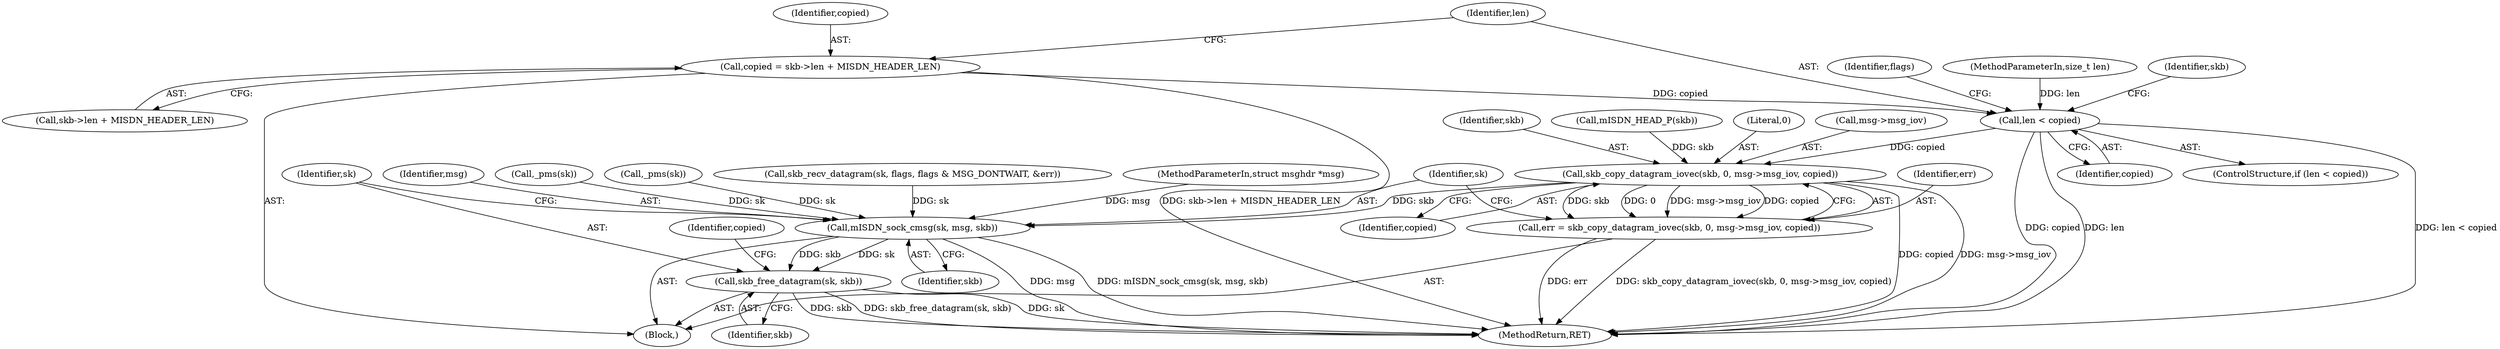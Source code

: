 digraph "0_linux_f3d3342602f8bcbf37d7c46641cb9bca7618eb1c_1@integer" {
"1000263" [label="(Call,copied = skb->len + MISDN_HEADER_LEN)"];
"1000271" [label="(Call,len < copied)"];
"1000303" [label="(Call,skb_copy_datagram_iovec(skb, 0, msg->msg_iov, copied))"];
"1000301" [label="(Call,err = skb_copy_datagram_iovec(skb, 0, msg->msg_iov, copied))"];
"1000310" [label="(Call,mISDN_sock_cmsg(sk, msg, skb))"];
"1000314" [label="(Call,skb_free_datagram(sk, skb))"];
"1000312" [label="(Identifier,msg)"];
"1000318" [label="(MethodReturn,RET)"];
"1000316" [label="(Identifier,skb)"];
"1000265" [label="(Call,skb->len + MISDN_HEADER_LEN)"];
"1000250" [label="(Call,_pms(sk))"];
"1000305" [label="(Literal,0)"];
"1000273" [label="(Identifier,copied)"];
"1000303" [label="(Call,skb_copy_datagram_iovec(skb, 0, msg->msg_iov, copied))"];
"1000277" [label="(Identifier,flags)"];
"1000306" [label="(Call,msg->msg_iov)"];
"1000317" [label="(Identifier,copied)"];
"1000302" [label="(Identifier,err)"];
"1000311" [label="(Identifier,sk)"];
"1000304" [label="(Identifier,skb)"];
"1000296" [label="(Identifier,skb)"];
"1000270" [label="(ControlStructure,if (len < copied))"];
"1000272" [label="(Identifier,len)"];
"1000264" [label="(Identifier,copied)"];
"1000313" [label="(Identifier,skb)"];
"1000310" [label="(Call,mISDN_sock_cmsg(sk, msg, skb))"];
"1000104" [label="(MethodParameterIn,size_t len)"];
"1000106" [label="(Block,)"];
"1000173" [label="(Call,_pms(sk))"];
"1000301" [label="(Call,err = skb_copy_datagram_iovec(skb, 0, msg->msg_iov, copied))"];
"1000263" [label="(Call,copied = skb->len + MISDN_HEADER_LEN)"];
"1000138" [label="(Call,skb_recv_datagram(sk, flags, flags & MSG_DONTWAIT, &err))"];
"1000298" [label="(Call,mISDN_HEAD_P(skb))"];
"1000271" [label="(Call,len < copied)"];
"1000315" [label="(Identifier,sk)"];
"1000314" [label="(Call,skb_free_datagram(sk, skb))"];
"1000103" [label="(MethodParameterIn,struct msghdr *msg)"];
"1000309" [label="(Identifier,copied)"];
"1000263" -> "1000106"  [label="AST: "];
"1000263" -> "1000265"  [label="CFG: "];
"1000264" -> "1000263"  [label="AST: "];
"1000265" -> "1000263"  [label="AST: "];
"1000272" -> "1000263"  [label="CFG: "];
"1000263" -> "1000318"  [label="DDG: skb->len + MISDN_HEADER_LEN"];
"1000263" -> "1000271"  [label="DDG: copied"];
"1000271" -> "1000270"  [label="AST: "];
"1000271" -> "1000273"  [label="CFG: "];
"1000272" -> "1000271"  [label="AST: "];
"1000273" -> "1000271"  [label="AST: "];
"1000277" -> "1000271"  [label="CFG: "];
"1000296" -> "1000271"  [label="CFG: "];
"1000271" -> "1000318"  [label="DDG: copied"];
"1000271" -> "1000318"  [label="DDG: len"];
"1000271" -> "1000318"  [label="DDG: len < copied"];
"1000104" -> "1000271"  [label="DDG: len"];
"1000271" -> "1000303"  [label="DDG: copied"];
"1000303" -> "1000301"  [label="AST: "];
"1000303" -> "1000309"  [label="CFG: "];
"1000304" -> "1000303"  [label="AST: "];
"1000305" -> "1000303"  [label="AST: "];
"1000306" -> "1000303"  [label="AST: "];
"1000309" -> "1000303"  [label="AST: "];
"1000301" -> "1000303"  [label="CFG: "];
"1000303" -> "1000318"  [label="DDG: copied"];
"1000303" -> "1000318"  [label="DDG: msg->msg_iov"];
"1000303" -> "1000301"  [label="DDG: skb"];
"1000303" -> "1000301"  [label="DDG: 0"];
"1000303" -> "1000301"  [label="DDG: msg->msg_iov"];
"1000303" -> "1000301"  [label="DDG: copied"];
"1000298" -> "1000303"  [label="DDG: skb"];
"1000303" -> "1000310"  [label="DDG: skb"];
"1000301" -> "1000106"  [label="AST: "];
"1000302" -> "1000301"  [label="AST: "];
"1000311" -> "1000301"  [label="CFG: "];
"1000301" -> "1000318"  [label="DDG: skb_copy_datagram_iovec(skb, 0, msg->msg_iov, copied)"];
"1000301" -> "1000318"  [label="DDG: err"];
"1000310" -> "1000106"  [label="AST: "];
"1000310" -> "1000313"  [label="CFG: "];
"1000311" -> "1000310"  [label="AST: "];
"1000312" -> "1000310"  [label="AST: "];
"1000313" -> "1000310"  [label="AST: "];
"1000315" -> "1000310"  [label="CFG: "];
"1000310" -> "1000318"  [label="DDG: msg"];
"1000310" -> "1000318"  [label="DDG: mISDN_sock_cmsg(sk, msg, skb)"];
"1000250" -> "1000310"  [label="DDG: sk"];
"1000138" -> "1000310"  [label="DDG: sk"];
"1000173" -> "1000310"  [label="DDG: sk"];
"1000103" -> "1000310"  [label="DDG: msg"];
"1000310" -> "1000314"  [label="DDG: sk"];
"1000310" -> "1000314"  [label="DDG: skb"];
"1000314" -> "1000106"  [label="AST: "];
"1000314" -> "1000316"  [label="CFG: "];
"1000315" -> "1000314"  [label="AST: "];
"1000316" -> "1000314"  [label="AST: "];
"1000317" -> "1000314"  [label="CFG: "];
"1000314" -> "1000318"  [label="DDG: sk"];
"1000314" -> "1000318"  [label="DDG: skb"];
"1000314" -> "1000318"  [label="DDG: skb_free_datagram(sk, skb)"];
}

